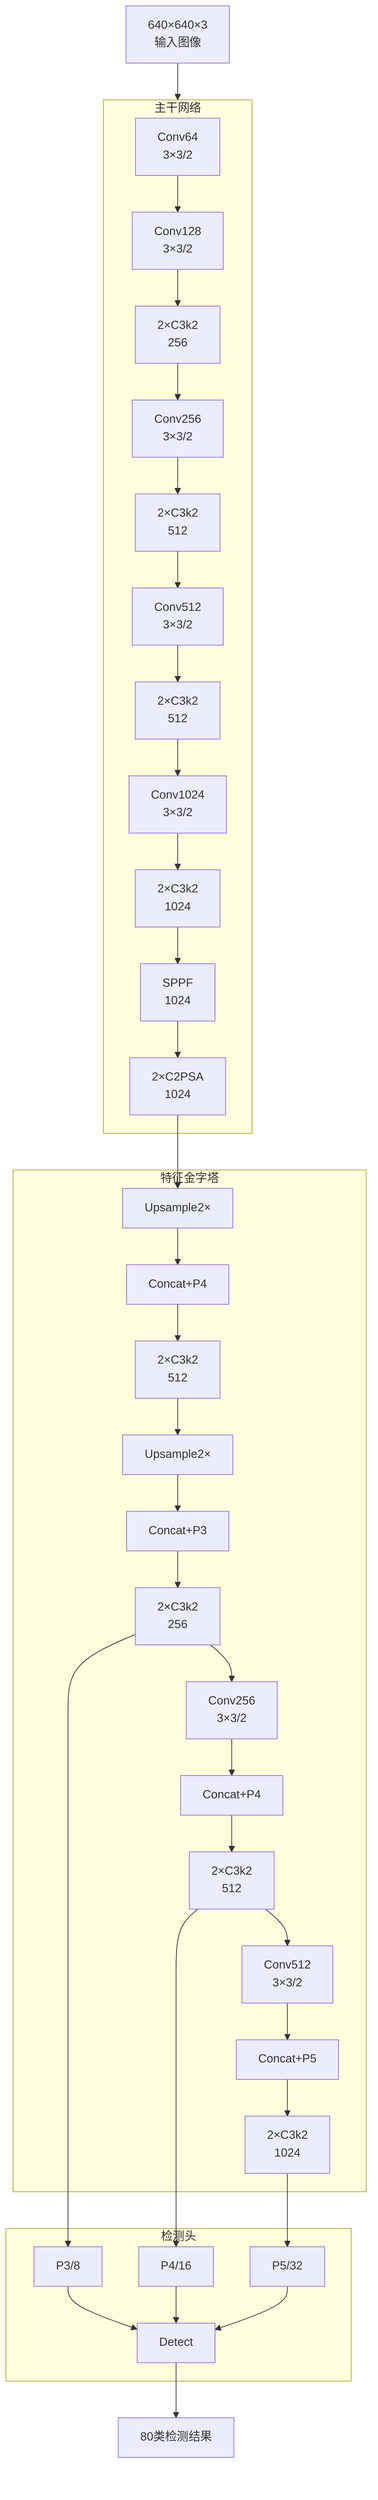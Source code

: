 graph TB
    %% 输入层
    Input[640×640×3\n输入图像] --> Stem
    
    %% 主干网络
    subgraph Stem[主干网络]
        S1[Conv64\n3×3/2] --> S2[Conv128\n3×3/2]
        S2 --> C3k2_1[2×C3k2\n256]
        C3k2_1 --> S3[Conv256\n3×3/2]
        S3 --> C3k2_2[2×C3k2\n512]
        C3k2_2 --> S4[Conv512\n3×3/2]
        S4 --> C3k2_3[2×C3k2\n512]
        C3k2_3 --> S5[Conv1024\n3×3/2]
        S5 --> C3k2_4[2×C3k2\n1024]
        C3k2_4 --> SPPF[SPPF\n1024]
        SPPF --> PSA[2×C2PSA\n1024]
    end
    
    %% 特征融合
    subgraph Neck[特征金字塔]
        PSA --> UP1[Upsample2×]
        UP1 --> Cat1[Concat+P4]
        Cat1 --> C3k2_5[2×C3k2\n512]
        
        C3k2_5 --> UP2[Upsample2×]
        UP2 --> Cat2[Concat+P3]
        Cat2 --> C3k2_6[2×C3k2\n256]
        
        C3k2_6 --> Down1[Conv256\n3×3/2]
        Down1 --> Cat3[Concat+P4]
        Cat3 --> C3k2_7[2×C3k2\n512]
        
        C3k2_7 --> Down2[Conv512\n3×3/2]
        Down2 --> Cat4[Concat+P5]
        Cat4 --> C3k2_8[2×C3k2\n1024]
    end
    
    %% 检测头
    subgraph Head[检测头]
        C3k2_6 --> P3[P3/8]
        C3k2_7 --> P4[P4/16]
        C3k2_8 --> P5[P5/32]
        P3 --> Detect[Detect]
        P4 --> Detect
        P5 --> Detect
    end
    
    %% 输出
    Detect --> Output[80类检测结果]